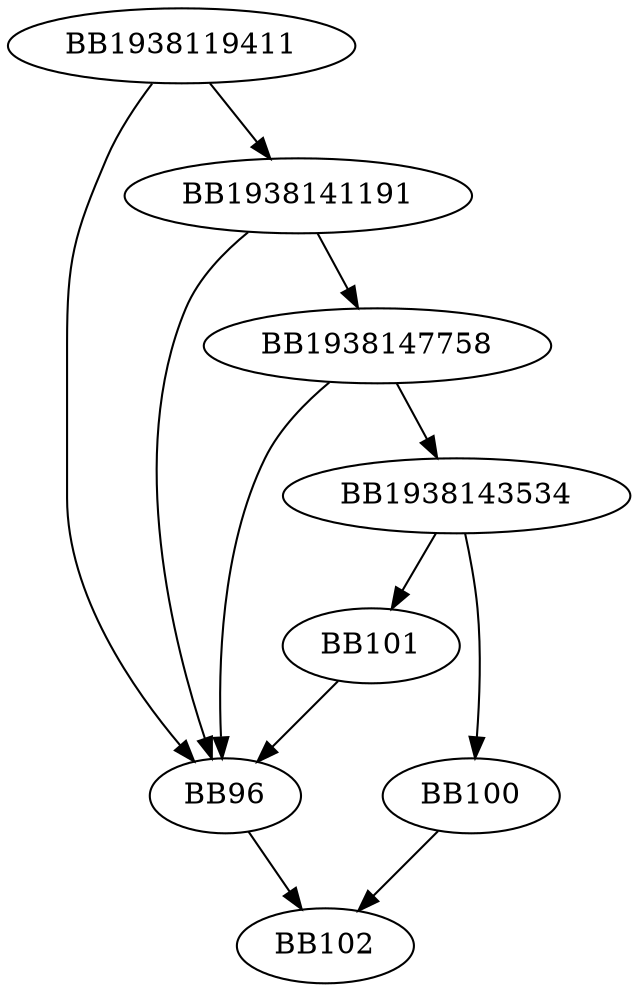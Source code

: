 digraph G{
	BB1938119411->BB96;
	BB1938119411->BB1938141191;
	BB1938141191->BB96;
	BB1938141191->BB1938147758;
	BB1938147758->BB96;
	BB1938147758->BB1938143534;
	BB1938143534->BB100;
	BB1938143534->BB101;
	BB100->BB102;
	BB101->BB96;
	BB96->BB102;
}
